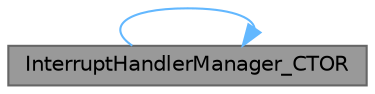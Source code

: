 digraph "InterruptHandlerManager_CTOR"
{
 // LATEX_PDF_SIZE
  bgcolor="transparent";
  edge [fontname=Helvetica,fontsize=10,labelfontname=Helvetica,labelfontsize=10];
  node [fontname=Helvetica,fontsize=10,shape=box,height=0.2,width=0.4];
  rankdir="LR";
  Node1 [id="Node000001",label="InterruptHandlerManager_CTOR",height=0.2,width=0.4,color="gray40", fillcolor="grey60", style="filled", fontcolor="black",tooltip="Constructor for the Interrupt Handler Manager."];
  Node1 -> Node1 [id="edge1_Node000001_Node000001",color="steelblue1",style="solid",tooltip=" "];
}
